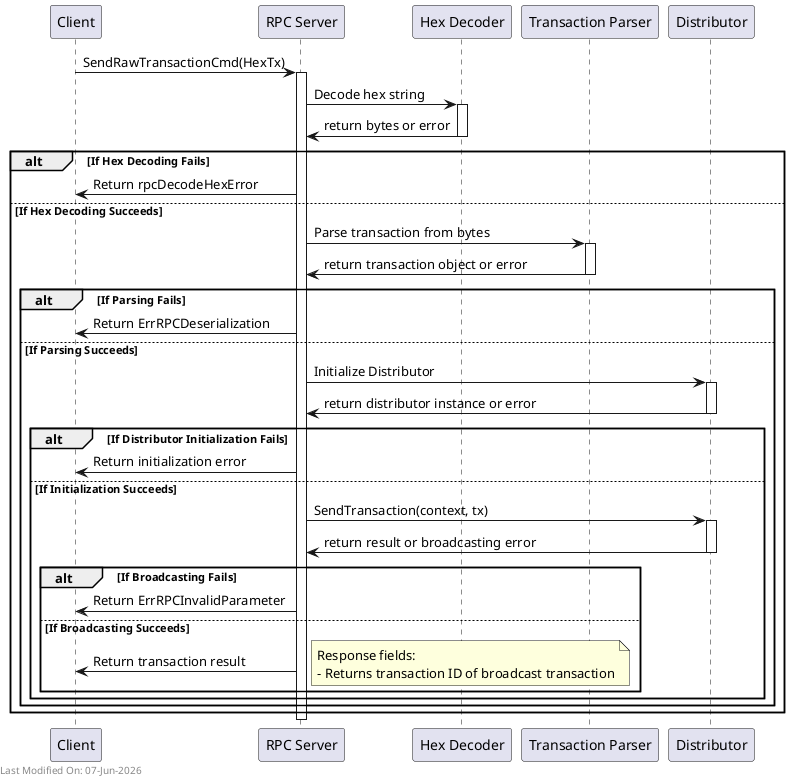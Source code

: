 @startuml
participant Client
participant "RPC Server" as RPC
participant "Hex Decoder" as Decoder
participant "Transaction Parser" as Parser
participant "Distributor" as Distributor

Client -> RPC : SendRawTransactionCmd(HexTx)
activate RPC

RPC -> Decoder : Decode hex string
activate Decoder
Decoder -> RPC : return bytes or error
deactivate Decoder

alt If Hex Decoding Fails
    RPC -> Client : Return rpcDecodeHexError
else If Hex Decoding Succeeds
    RPC -> Parser : Parse transaction from bytes
    activate Parser
    Parser -> RPC : return transaction object or error
    deactivate Parser

    alt If Parsing Fails
        RPC -> Client : Return ErrRPCDeserialization
    else If Parsing Succeeds
        RPC -> Distributor : Initialize Distributor
        activate Distributor
        Distributor -> RPC : return distributor instance or error
        deactivate Distributor

        alt If Distributor Initialization Fails
            RPC -> Client : Return initialization error
        else If Initialization Succeeds
            RPC -> Distributor : SendTransaction(context, tx)
            activate Distributor
            Distributor -> RPC : return result or broadcasting error
            deactivate Distributor

            alt If Broadcasting Fails
                RPC -> Client : Return ErrRPCInvalidParameter
            else If Broadcasting Succeeds
                RPC -> Client : Return transaction result
                note right
                Response fields:
                - Returns transaction ID of broadcast transaction
                end note
            end
        end
    end
end

deactivate RPC

left footer Last Modified On: %date("dd-MMM-yyyy")

@enduml

